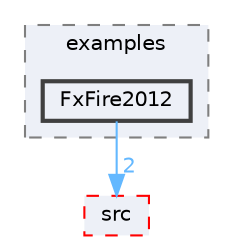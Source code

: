 digraph "FastLED/FastLED/examples/FxFire2012"
{
 // LATEX_PDF_SIZE
  bgcolor="transparent";
  edge [fontname=Helvetica,fontsize=10,labelfontname=Helvetica,labelfontsize=10];
  node [fontname=Helvetica,fontsize=10,shape=box,height=0.2,width=0.4];
  compound=true
  subgraph clusterdir_999a185a1a47b3a763bb04a7a263eb0d {
    graph [ bgcolor="#edf0f7", pencolor="grey50", label="examples", fontname=Helvetica,fontsize=10 style="filled,dashed", URL="dir_999a185a1a47b3a763bb04a7a263eb0d.html",tooltip=""]
  dir_5cf1a1caa6e140106957b5ea2060ad62 [label="FxFire2012", fillcolor="#edf0f7", color="grey25", style="filled,bold", URL="dir_5cf1a1caa6e140106957b5ea2060ad62.html",tooltip=""];
  }
  dir_e6a3de723047763e6a27a3cab040759e [label="src", fillcolor="#edf0f7", color="red", style="filled,dashed", URL="dir_e6a3de723047763e6a27a3cab040759e.html",tooltip=""];
  dir_5cf1a1caa6e140106957b5ea2060ad62->dir_e6a3de723047763e6a27a3cab040759e [headlabel="2", labeldistance=1.5 headhref="dir_000035_000075.html" href="dir_000035_000075.html" color="steelblue1" fontcolor="steelblue1"];
}
